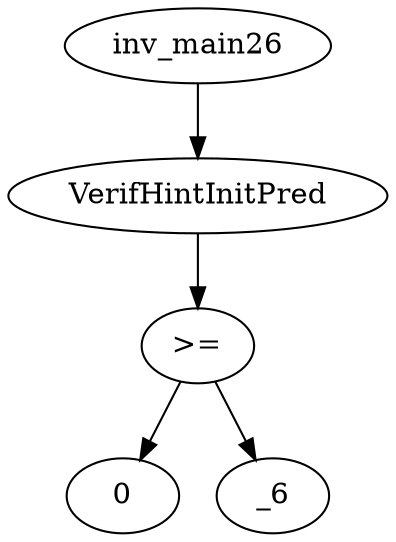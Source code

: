 digraph dag {
0 [label="inv_main26"];
1 [label="VerifHintInitPred"];
2 [label=">="];
3 [label="0"];
4 [label="_6"];
0->1
1->2
2->4
2 -> 3
}
